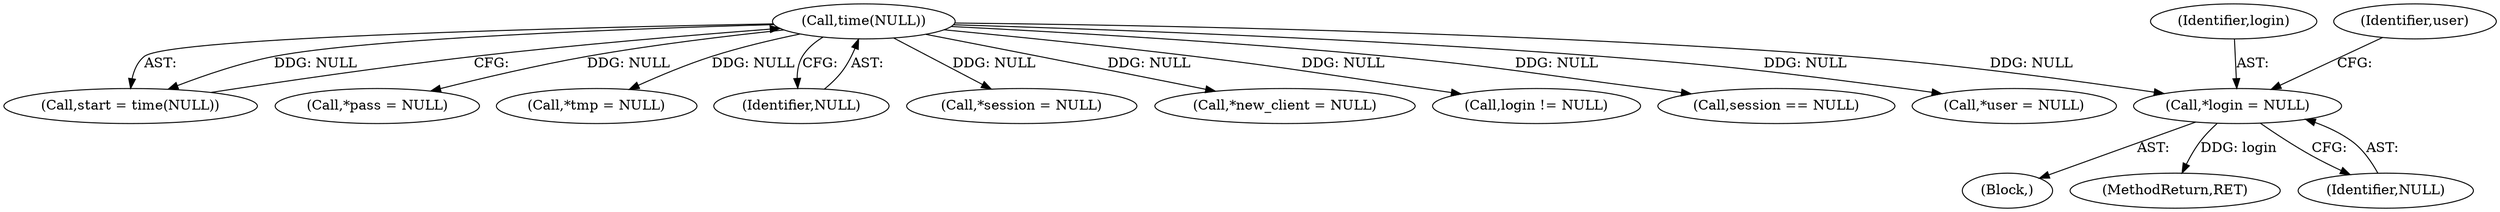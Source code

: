 digraph "1_pacemaker_564f7cc2a51dcd2f28ab12a13394f31be5aa3c93_2@pointer" {
"1000144" [label="(Call,*login = NULL)"];
"1000125" [label="(Call,time(NULL))"];
"1000108" [label="(Block,)"];
"1000123" [label="(Call,start = time(NULL))"];
"1000152" [label="(Call,*pass = NULL)"];
"1000156" [label="(Call,*tmp = NULL)"];
"1000145" [label="(Identifier,login)"];
"1000465" [label="(MethodReturn,RET)"];
"1000126" [label="(Identifier,NULL)"];
"1000146" [label="(Identifier,NULL)"];
"1000136" [label="(Call,*session = NULL)"];
"1000140" [label="(Call,*new_client = NULL)"];
"1000125" [label="(Call,time(NULL))"];
"1000245" [label="(Call,login != NULL)"];
"1000210" [label="(Call,session == NULL)"];
"1000149" [label="(Identifier,user)"];
"1000148" [label="(Call,*user = NULL)"];
"1000144" [label="(Call,*login = NULL)"];
"1000144" -> "1000108"  [label="AST: "];
"1000144" -> "1000146"  [label="CFG: "];
"1000145" -> "1000144"  [label="AST: "];
"1000146" -> "1000144"  [label="AST: "];
"1000149" -> "1000144"  [label="CFG: "];
"1000144" -> "1000465"  [label="DDG: login"];
"1000125" -> "1000144"  [label="DDG: NULL"];
"1000125" -> "1000123"  [label="AST: "];
"1000125" -> "1000126"  [label="CFG: "];
"1000126" -> "1000125"  [label="AST: "];
"1000123" -> "1000125"  [label="CFG: "];
"1000125" -> "1000123"  [label="DDG: NULL"];
"1000125" -> "1000136"  [label="DDG: NULL"];
"1000125" -> "1000140"  [label="DDG: NULL"];
"1000125" -> "1000148"  [label="DDG: NULL"];
"1000125" -> "1000152"  [label="DDG: NULL"];
"1000125" -> "1000156"  [label="DDG: NULL"];
"1000125" -> "1000210"  [label="DDG: NULL"];
"1000125" -> "1000245"  [label="DDG: NULL"];
}
